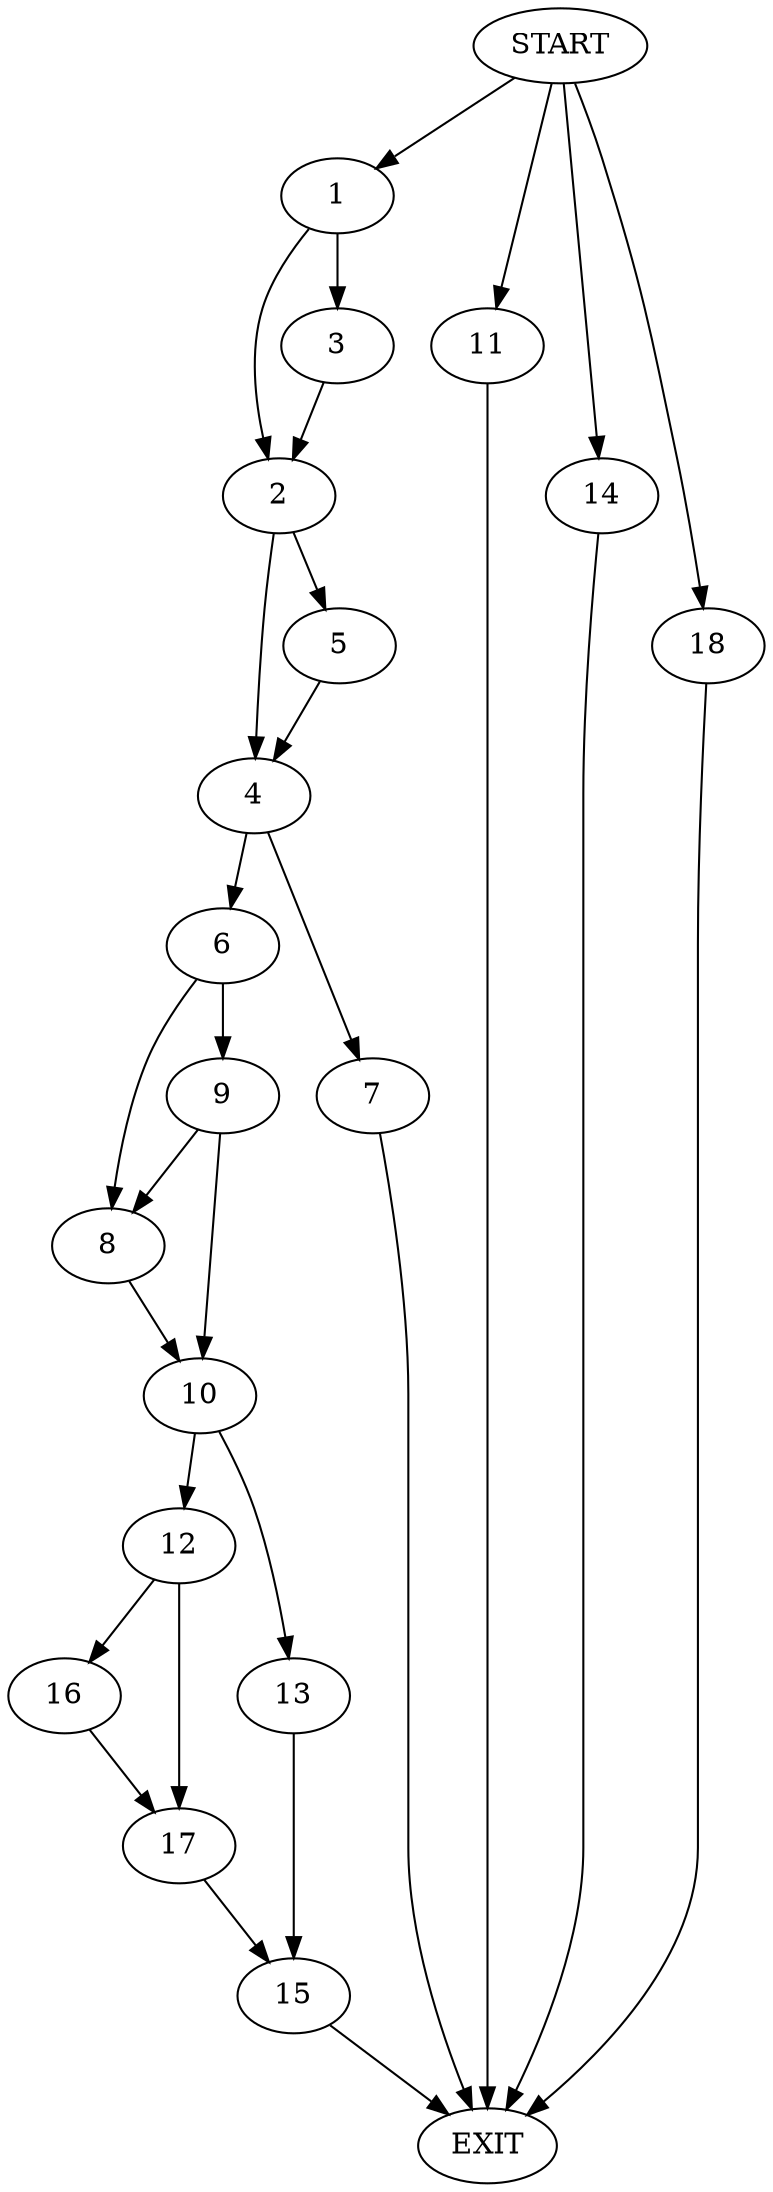 digraph {
0 [label="START"]
19 [label="EXIT"]
0 -> 1
1 -> 2
1 -> 3
3 -> 2
2 -> 4
2 -> 5
5 -> 4
4 -> 6
4 -> 7
7 -> 19
6 -> 8
6 -> 9
9 -> 8
9 -> 10
8 -> 10
0 -> 11
11 -> 19
10 -> 12
10 -> 13
0 -> 14
14 -> 19
13 -> 15
12 -> 16
12 -> 17
15 -> 19
17 -> 15
16 -> 17
0 -> 18
18 -> 19
}
